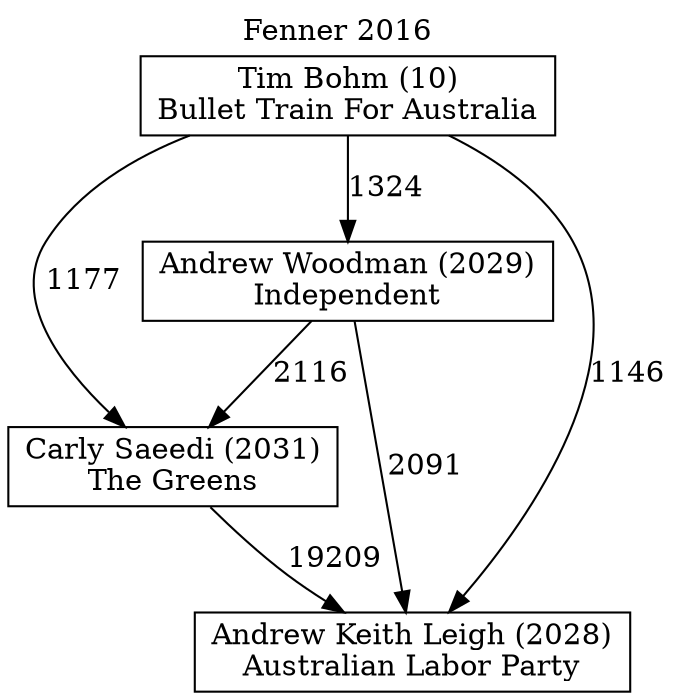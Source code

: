 // House preference flow
digraph "Andrew Keith Leigh (2028)_Fenner_2016" {
	graph [label="Fenner 2016" labelloc=t mclimit=10]
	node [shape=box]
	"Carly Saeedi (2031)" [label="Carly Saeedi (2031)
The Greens"]
	"Tim Bohm (10)" [label="Tim Bohm (10)
Bullet Train For Australia"]
	"Andrew Woodman (2029)" [label="Andrew Woodman (2029)
Independent"]
	"Andrew Keith Leigh (2028)" [label="Andrew Keith Leigh (2028)
Australian Labor Party"]
	"Andrew Woodman (2029)" -> "Andrew Keith Leigh (2028)" [label=2091]
	"Tim Bohm (10)" -> "Andrew Woodman (2029)" [label=1324]
	"Tim Bohm (10)" -> "Carly Saeedi (2031)" [label=1177]
	"Tim Bohm (10)" -> "Andrew Keith Leigh (2028)" [label=1146]
	"Carly Saeedi (2031)" -> "Andrew Keith Leigh (2028)" [label=19209]
	"Andrew Woodman (2029)" -> "Carly Saeedi (2031)" [label=2116]
}
